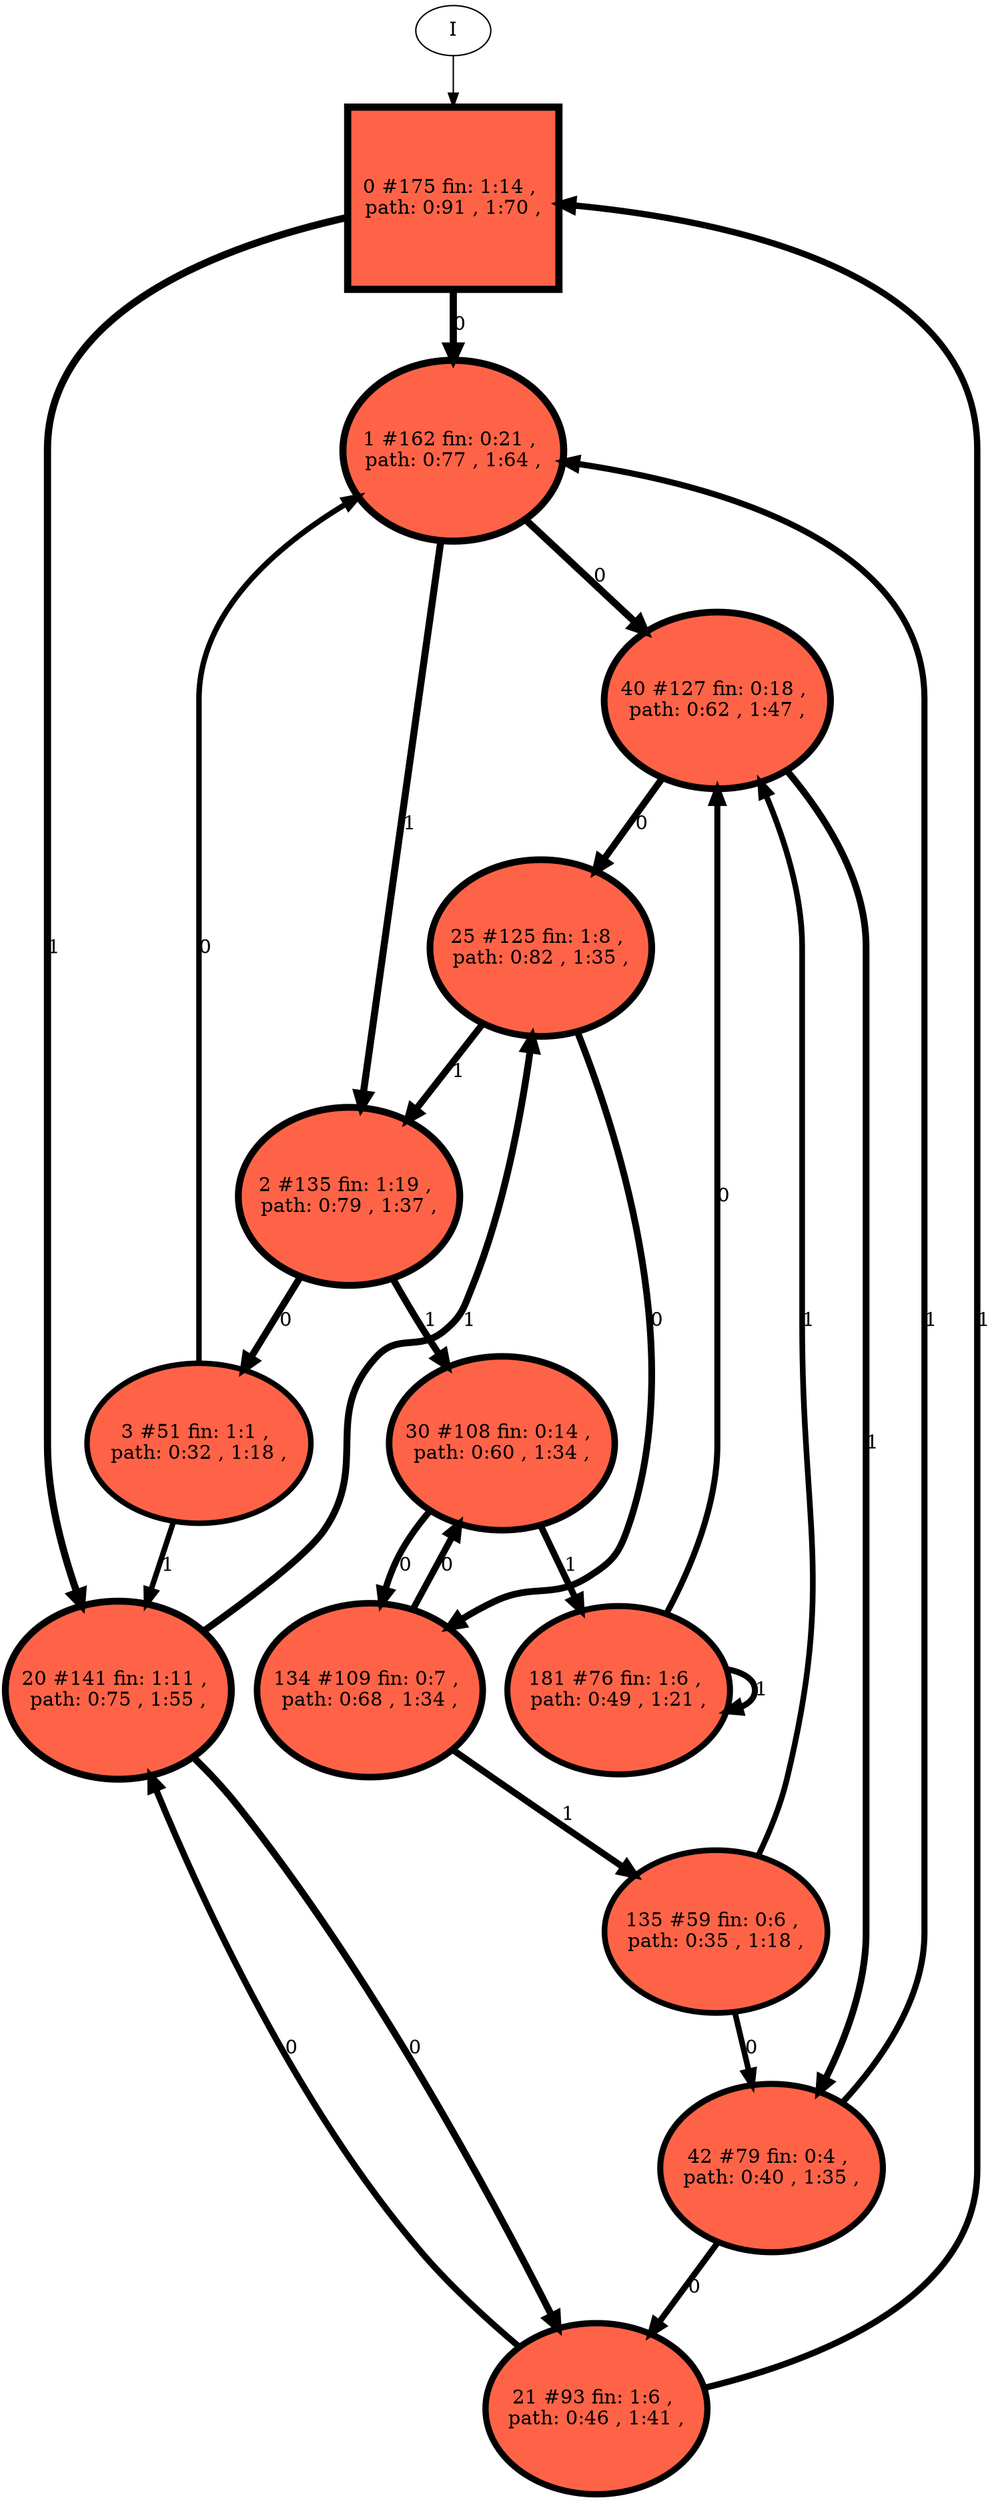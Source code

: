 // produced with flexfringe // 
digraph DFA {
	0 [label="root" shape=box];
		I -> 0;
	0 [ label="0 #175 fin: 1:14 , 
 path: 0:91 , 1:70 , " , style=filled, fillcolor="tomato", width=1.81978, height=1.81978, penwidth=5.17048];
		0 -> 1 [label="0 " , penwidth=5.17048 ];
		0 -> 20 [label="1 " , penwidth=5.17048 ];
	1 [ label="1 #162 fin: 0:21 , 
 path: 0:77 , 1:64 , " , style=filled, fillcolor="tomato", width=1.80726, height=1.80726, penwidth=5.09375];
		1 -> 40 [label="0 " , penwidth=5.09375 ];
		1 -> 2 [label="1 " , penwidth=5.09375 ];
	20 [ label="20 #141 fin: 1:11 , 
 path: 0:75 , 1:55 , " , style=filled, fillcolor="tomato", width=1.78437, height=1.78437, penwidth=4.95583];
		20 -> 21 [label="0 " , penwidth=4.95583 ];
		20 -> 25 [label="1 " , penwidth=4.95583 ];
	40 [ label="40 #127 fin: 0:18 , 
 path: 0:62 , 1:47 , " , style=filled, fillcolor="tomato", width=1.76679, height=1.76679, penwidth=4.85203];
		40 -> 25 [label="0 " , penwidth=4.85203 ];
		40 -> 42 [label="1 " , penwidth=4.85203 ];
	2 [ label="2 #135 fin: 1:19 , 
 path: 0:79 , 1:37 , " , style=filled, fillcolor="tomato", width=1.77709, height=1.77709, penwidth=4.91265];
		2 -> 3 [label="0 " , penwidth=4.91265 ];
		2 -> 30 [label="1 " , penwidth=4.91265 ];
	21 [ label="21 #93 fin: 1:6 , 
 path: 0:46 , 1:41 , " , style=filled, fillcolor="tomato", width=1.71259, height=1.71259, penwidth=4.54329];
		21 -> 20 [label="0 " , penwidth=4.54329 ];
		21 -> 0 [label="1 " , penwidth=4.54329 ];
	25 [ label="25 #125 fin: 1:8 , 
 path: 0:82 , 1:35 , " , style=filled, fillcolor="tomato", width=1.76409, height=1.76409, penwidth=4.83628];
		25 -> 134 [label="0 " , penwidth=4.83628 ];
		25 -> 2 [label="1 " , penwidth=4.83628 ];
	42 [ label="42 #79 fin: 0:4 , 
 path: 0:40 , 1:35 , " , style=filled, fillcolor="tomato", width=1.68307, height=1.68307, penwidth=4.38203];
		42 -> 21 [label="0 " , penwidth=4.38203 ];
		42 -> 1 [label="1 " , penwidth=4.38203 ];
	3 [ label="3 #51 fin: 1:1 , 
 path: 0:32 , 1:18 , " , style=filled, fillcolor="tomato", width=1.59964, height=1.59964, penwidth=3.95124];
		3 -> 1 [label="0 " , penwidth=3.95124 ];
		3 -> 20 [label="1 " , penwidth=3.95124 ];
	30 [ label="30 #108 fin: 0:14 , 
 path: 0:60 , 1:34 , " , style=filled, fillcolor="tomato", width=1.73895, height=1.73895, penwidth=4.69135];
		30 -> 134 [label="0 " , penwidth=4.69135 ];
		30 -> 181 [label="1 " , penwidth=4.69135 ];
	134 [ label="134 #109 fin: 0:7 , 
 path: 0:68 , 1:34 , " , style=filled, fillcolor="tomato", width=1.74055, height=1.74055, penwidth=4.70048];
		134 -> 30 [label="0 " , penwidth=4.70048 ];
		134 -> 135 [label="1 " , penwidth=4.70048 ];
	181 [ label="181 #76 fin: 1:6 , 
 path: 0:49 , 1:21 , " , style=filled, fillcolor="tomato", width=1.67594, height=1.67594, penwidth=4.34381];
		181 -> 40 [label="0 " , penwidth=4.34381 ];
		181 -> 181 [label="1 " , penwidth=4.34381 ];
	135 [ label="135 #59 fin: 0:6 , 
 path: 0:35 , 1:18 , " , style=filled, fillcolor="tomato", width=1.62813, height=1.62813, penwidth=4.09434];
		135 -> 42 [label="0 " , penwidth=4.09434 ];
		135 -> 40 [label="1 " , penwidth=4.09434 ];
}
